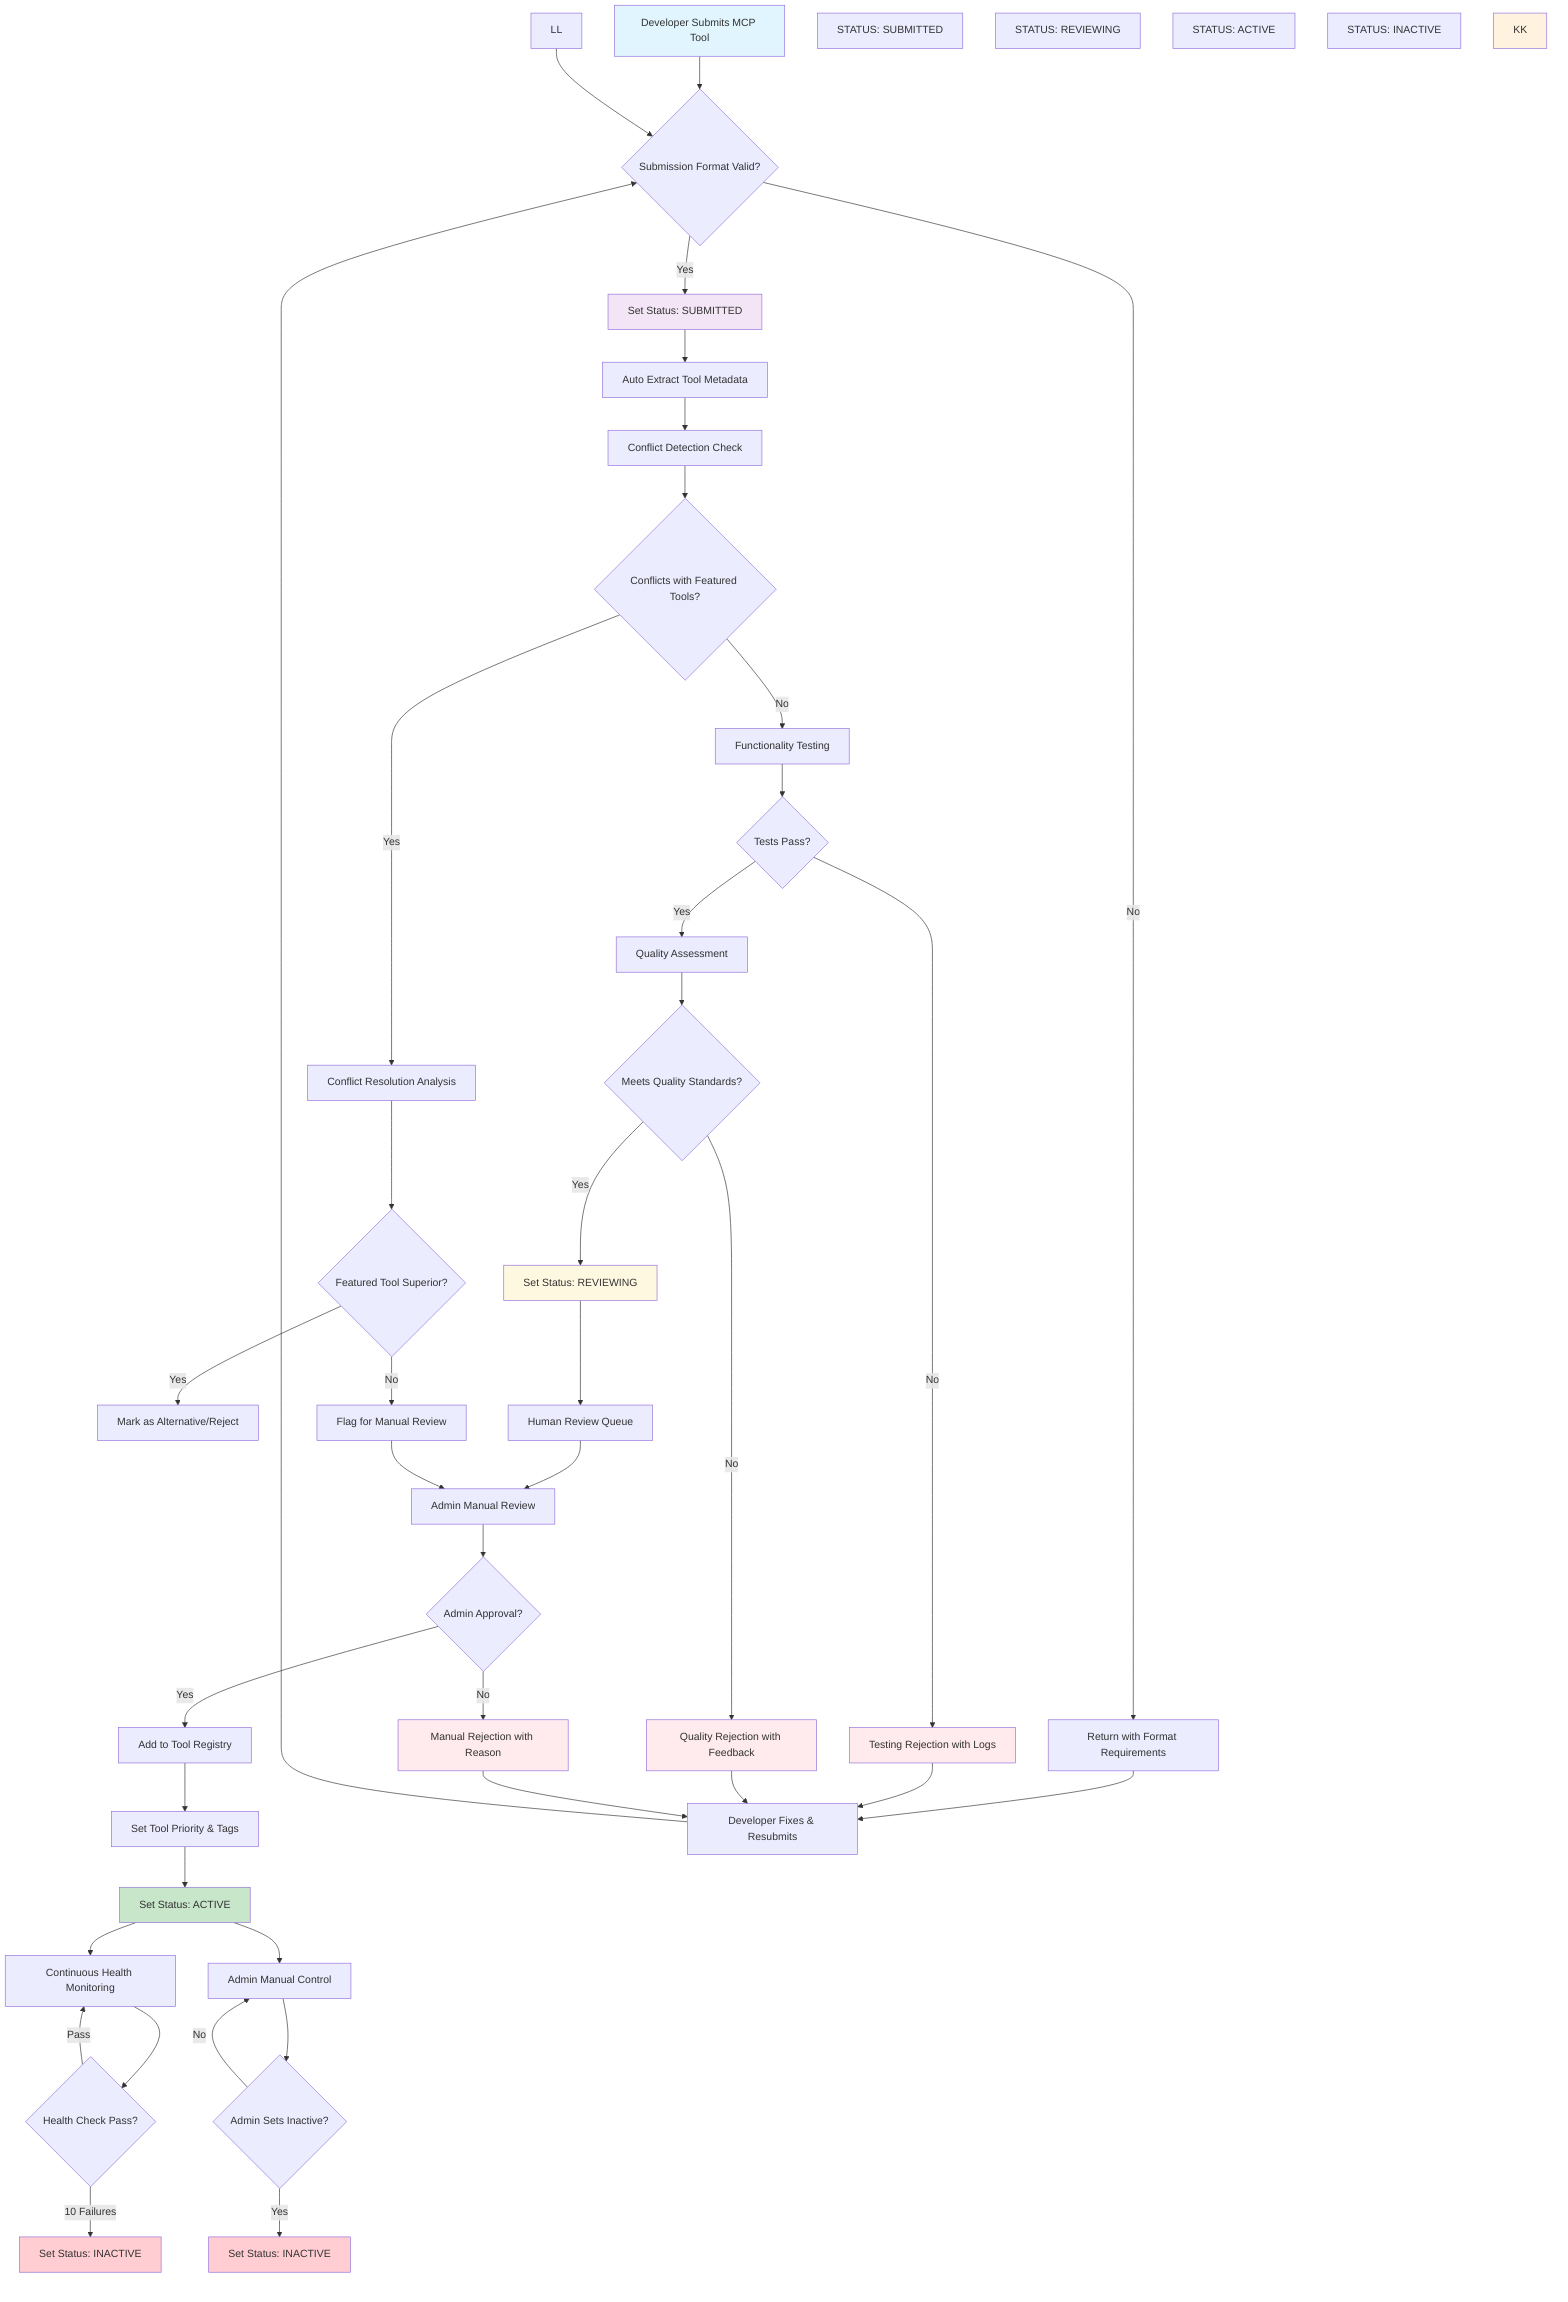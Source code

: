 flowchart TD
    A[Developer Submits MCP Tool] --> B{Submission Format Valid?}
    B -->|No| C[Return with Format Requirements]
    B -->|Yes| D[Set Status: SUBMITTED]
    
    D --> E[Auto Extract Tool Metadata]
    E --> F[Conflict Detection Check]
    F --> G{Conflicts with Featured Tools?}
    
    G -->|Yes| H[Conflict Resolution Analysis]
    H --> I{Featured Tool Superior?}
    I -->|Yes| J[Mark as Alternative/Reject]
    I -->|No| K[Flag for Manual Review]
    
    G -->|No| O[Functionality Testing]
    
    O --> P{Tests Pass?}
    P -->|No| Q[Testing Rejection with Logs]
    P -->|Yes| R[Quality Assessment]
    
    R --> S{Meets Quality Standards?}
    S -->|No| T[Quality Rejection with Feedback]
    S -->|Yes| U[Set Status: REVIEWING]
    
    U --> V[Human Review Queue]
    V --> W[Admin Manual Review]
    W --> X{Admin Approval?}
    X -->|No| Y[Manual Rejection with Reason]
    X -->|Yes| Z[Add to Tool Registry]
    
   
    Z --> BB[Set Tool Priority & Tags]
    BB --> CC[Set Status: ACTIVE]
    
    %% Health Check Monitoring
    CC --> EE[Continuous Health Monitoring]
    EE --> FF{Health Check Pass?}
    FF -->|Pass| EE
    FF -->|10 Failures| GG[Set Status: INACTIVE]
    
    %% Admin Manual Inactive
    CC --> HH[Admin Manual Control]
    HH --> II{Admin Sets Inactive?}
    II -->|Yes| JJ[Set Status: INACTIVE]
    II -->|No| HH
    
    %% Status flows
   
    K --> W
    C --> MM[Developer Fixes & Resubmits]
    Q --> MM
    T --> MM
    Y --> MM
    LL --> B
    MM --> B
    
    %% Status boxes
    NN[STATUS: SUBMITTED]
    OO[STATUS: REVIEWING]    
    QQ[STATUS: ACTIVE]
    RR[STATUS: INACTIVE]
    
    style A fill:#e1f5fe
  
    style KK fill:#fff3e0
    style Q fill:#ffebee
    style T fill:#ffebee
    style Y fill:#ffebee
    style D fill:#f3e5f5
    style U fill:#fff8e1
    
    style CC fill:#c8e6c9
    style GG fill:#ffcdd2
    style JJ fill:#ffcdd2